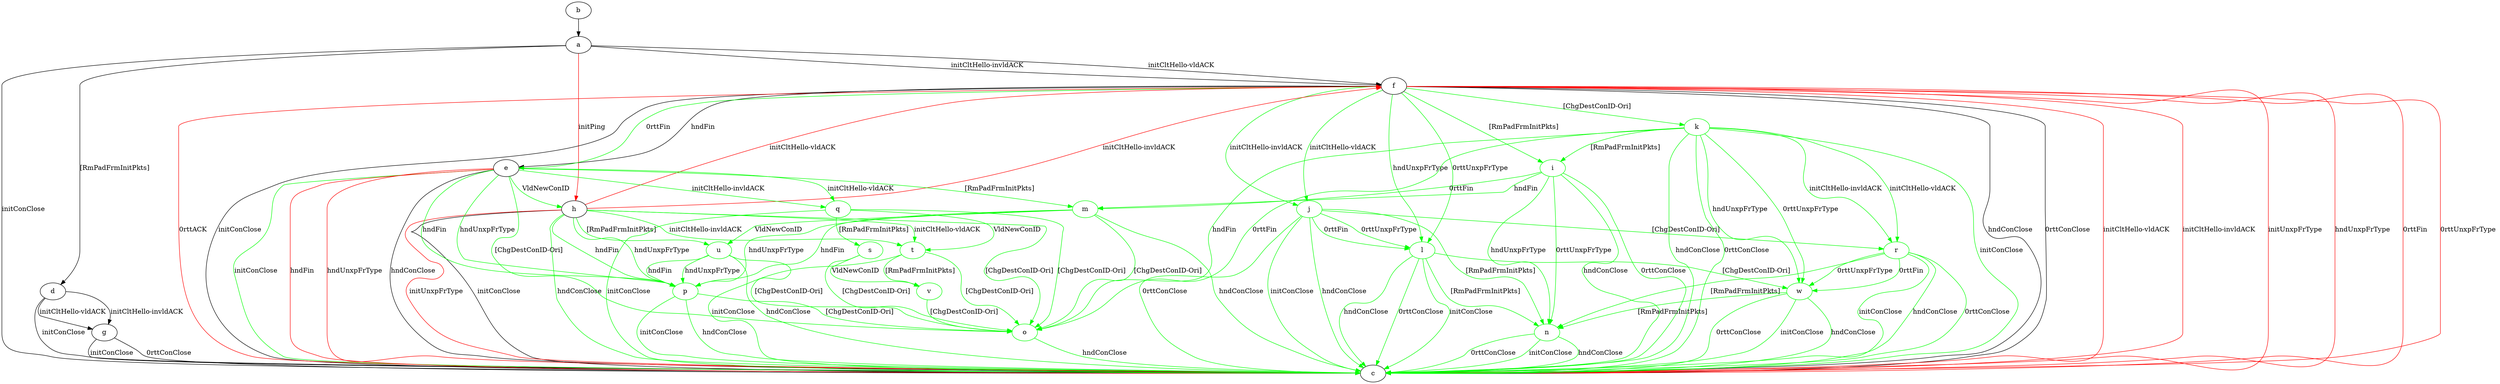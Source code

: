 digraph "" {
	a -> c	[key=0,
		label="initConClose "];
	a -> d	[key=0,
		label="[RmPadFrmInitPkts] "];
	a -> f	[key=0,
		label="initCltHello-vldACK "];
	a -> f	[key=1,
		label="initCltHello-invldACK "];
	a -> h	[key=0,
		color=red,
		label="initPing "];
	b -> a	[key=0];
	d -> c	[key=0,
		label="initConClose "];
	d -> g	[key=0,
		label="initCltHello-vldACK "];
	d -> g	[key=1,
		label="initCltHello-invldACK "];
	e -> c	[key=0,
		label="hndConClose "];
	e -> c	[key=1,
		color=green,
		label="initConClose "];
	e -> c	[key=2,
		color=red,
		label="hndFin "];
	e -> c	[key=3,
		color=red,
		label="hndUnxpFrType "];
	e -> h	[key=0,
		color=green,
		label="VldNewConID "];
	m	[color=green];
	e -> m	[key=0,
		color=green,
		label="[RmPadFrmInitPkts] "];
	o	[color=green];
	e -> o	[key=0,
		color=green,
		label="[ChgDestConID-Ori] "];
	p	[color=green];
	e -> p	[key=0,
		color=green,
		label="hndFin "];
	e -> p	[key=1,
		color=green,
		label="hndUnxpFrType "];
	q	[color=green];
	e -> q	[key=0,
		color=green,
		label="initCltHello-vldACK "];
	e -> q	[key=1,
		color=green,
		label="initCltHello-invldACK "];
	f -> c	[key=0,
		label="initConClose "];
	f -> c	[key=1,
		label="hndConClose "];
	f -> c	[key=2,
		label="0rttConClose "];
	f -> c	[key=3,
		color=red,
		label="initCltHello-vldACK "];
	f -> c	[key=4,
		color=red,
		label="initCltHello-invldACK "];
	f -> c	[key=5,
		color=red,
		label="initUnxpFrType "];
	f -> c	[key=6,
		color=red,
		label="hndUnxpFrType "];
	f -> c	[key=7,
		color=red,
		label="0rttFin "];
	f -> c	[key=8,
		color=red,
		label="0rttUnxpFrType "];
	f -> c	[key=9,
		color=red,
		label="0rttACK "];
	f -> e	[key=0,
		label="hndFin "];
	f -> e	[key=1,
		color=green,
		label="0rttFin "];
	i	[color=green];
	f -> i	[key=0,
		color=green,
		label="[RmPadFrmInitPkts] "];
	j	[color=green];
	f -> j	[key=0,
		color=green,
		label="initCltHello-vldACK "];
	f -> j	[key=1,
		color=green,
		label="initCltHello-invldACK "];
	k	[color=green];
	f -> k	[key=0,
		color=green,
		label="[ChgDestConID-Ori] "];
	l	[color=green];
	f -> l	[key=0,
		color=green,
		label="hndUnxpFrType "];
	f -> l	[key=1,
		color=green,
		label="0rttUnxpFrType "];
	g -> c	[key=0,
		label="initConClose "];
	g -> c	[key=1,
		label="0rttConClose "];
	h -> c	[key=0,
		label="initConClose "];
	h -> c	[key=1,
		color=green,
		label="hndConClose "];
	h -> c	[key=2,
		color=red,
		label="initUnxpFrType "];
	h -> f	[key=0,
		color=red,
		label="initCltHello-vldACK "];
	h -> f	[key=1,
		color=red,
		label="initCltHello-invldACK "];
	h -> o	[key=0,
		color=green,
		label="[ChgDestConID-Ori] "];
	h -> p	[key=0,
		color=green,
		label="hndFin "];
	h -> p	[key=1,
		color=green,
		label="hndUnxpFrType "];
	t	[color=green];
	h -> t	[key=0,
		color=green,
		label="initCltHello-vldACK "];
	h -> t	[key=1,
		color=green,
		label="initCltHello-invldACK "];
	u	[color=green];
	h -> u	[key=0,
		color=green,
		label="[RmPadFrmInitPkts] "];
	i -> c	[key=0,
		color=green,
		label="hndConClose "];
	i -> c	[key=1,
		color=green,
		label="0rttConClose "];
	i -> m	[key=0,
		color=green,
		label="hndFin "];
	i -> m	[key=1,
		color=green,
		label="0rttFin "];
	n	[color=green];
	i -> n	[key=0,
		color=green,
		label="hndUnxpFrType "];
	i -> n	[key=1,
		color=green,
		label="0rttUnxpFrType "];
	j -> c	[key=0,
		color=green,
		label="initConClose "];
	j -> c	[key=1,
		color=green,
		label="hndConClose "];
	j -> c	[key=2,
		color=green,
		label="0rttConClose "];
	j -> l	[key=0,
		color=green,
		label="0rttFin "];
	j -> l	[key=1,
		color=green,
		label="0rttUnxpFrType "];
	j -> n	[key=0,
		color=green,
		label="[RmPadFrmInitPkts] "];
	r	[color=green];
	j -> r	[key=0,
		color=green,
		label="[ChgDestConID-Ori] "];
	k -> c	[key=0,
		color=green,
		label="initConClose "];
	k -> c	[key=1,
		color=green,
		label="hndConClose "];
	k -> c	[key=2,
		color=green,
		label="0rttConClose "];
	k -> i	[key=0,
		color=green,
		label="[RmPadFrmInitPkts] "];
	k -> o	[key=0,
		color=green,
		label="hndFin "];
	k -> o	[key=1,
		color=green,
		label="0rttFin "];
	k -> r	[key=0,
		color=green,
		label="initCltHello-vldACK "];
	k -> r	[key=1,
		color=green,
		label="initCltHello-invldACK "];
	w	[color=green];
	k -> w	[key=0,
		color=green,
		label="hndUnxpFrType "];
	k -> w	[key=1,
		color=green,
		label="0rttUnxpFrType "];
	l -> c	[key=0,
		color=green,
		label="initConClose "];
	l -> c	[key=1,
		color=green,
		label="hndConClose "];
	l -> c	[key=2,
		color=green,
		label="0rttConClose "];
	l -> n	[key=0,
		color=green,
		label="[RmPadFrmInitPkts] "];
	l -> w	[key=0,
		color=green,
		label="[ChgDestConID-Ori] "];
	m -> c	[key=0,
		color=green,
		label="hndConClose "];
	m -> o	[key=0,
		color=green,
		label="[ChgDestConID-Ori] "];
	m -> p	[key=0,
		color=green,
		label="hndFin "];
	m -> p	[key=1,
		color=green,
		label="hndUnxpFrType "];
	m -> u	[key=0,
		color=green,
		label="VldNewConID "];
	n -> c	[key=0,
		color=green,
		label="initConClose "];
	n -> c	[key=1,
		color=green,
		label="hndConClose "];
	n -> c	[key=2,
		color=green,
		label="0rttConClose "];
	o -> c	[key=0,
		color=green,
		label="hndConClose "];
	p -> c	[key=0,
		color=green,
		label="initConClose "];
	p -> c	[key=1,
		color=green,
		label="hndConClose "];
	p -> o	[key=0,
		color=green,
		label="[ChgDestConID-Ori] "];
	q -> c	[key=0,
		color=green,
		label="initConClose "];
	q -> o	[key=0,
		color=green,
		label="[ChgDestConID-Ori] "];
	s	[color=green];
	q -> s	[key=0,
		color=green,
		label="[RmPadFrmInitPkts] "];
	q -> t	[key=0,
		color=green,
		label="VldNewConID "];
	r -> c	[key=0,
		color=green,
		label="initConClose "];
	r -> c	[key=1,
		color=green,
		label="hndConClose "];
	r -> c	[key=2,
		color=green,
		label="0rttConClose "];
	r -> n	[key=0,
		color=green,
		label="[RmPadFrmInitPkts] "];
	r -> w	[key=0,
		color=green,
		label="0rttFin "];
	r -> w	[key=1,
		color=green,
		label="0rttUnxpFrType "];
	s -> o	[key=0,
		color=green,
		label="[ChgDestConID-Ori] "];
	v	[color=green];
	s -> v	[key=0,
		color=green,
		label="VldNewConID "];
	t -> c	[key=0,
		color=green,
		label="initConClose "];
	t -> o	[key=0,
		color=green,
		label="[ChgDestConID-Ori] "];
	t -> v	[key=0,
		color=green,
		label="[RmPadFrmInitPkts] "];
	u -> c	[key=0,
		color=green,
		label="hndConClose "];
	u -> o	[key=0,
		color=green,
		label="[ChgDestConID-Ori] "];
	u -> p	[key=0,
		color=green,
		label="hndFin "];
	u -> p	[key=1,
		color=green,
		label="hndUnxpFrType "];
	v -> o	[key=0,
		color=green,
		label="[ChgDestConID-Ori] "];
	w -> c	[key=0,
		color=green,
		label="initConClose "];
	w -> c	[key=1,
		color=green,
		label="hndConClose "];
	w -> c	[key=2,
		color=green,
		label="0rttConClose "];
	w -> n	[key=0,
		color=green,
		label="[RmPadFrmInitPkts] "];
}
